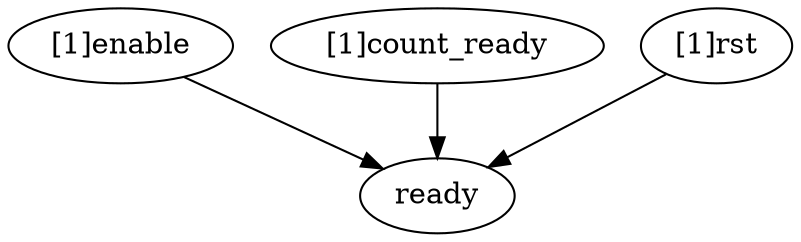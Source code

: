 strict digraph "" {
	ready	 [complexity=0,
		importance=0.0028717439577,
		rank=0.0];
	"[1]enable"	 [complexity=1,
		importance=0.00519402432776,
		rank=0.00519402432776];
	"[1]enable" -> ready;
	"[1]count_ready"	 [complexity=2,
		importance=0.00610249187512,
		rank=0.00305124593756];
	"[1]count_ready" -> ready;
	"[1]rst"	 [complexity=1,
		importance=0.00806576828546,
		rank=0.00806576828546];
	"[1]rst" -> ready;
}
